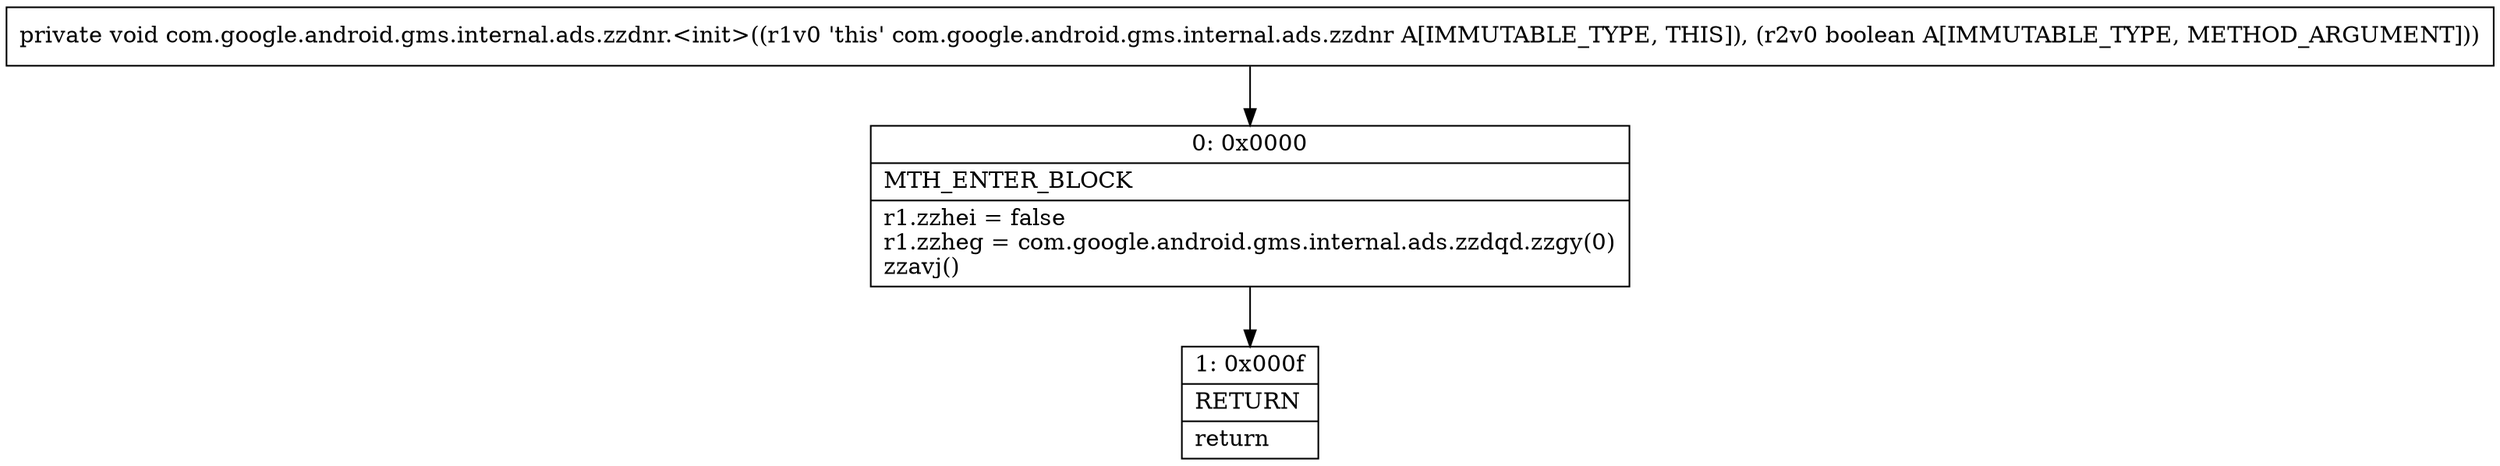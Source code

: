 digraph "CFG forcom.google.android.gms.internal.ads.zzdnr.\<init\>(Z)V" {
Node_0 [shape=record,label="{0\:\ 0x0000|MTH_ENTER_BLOCK\l|r1.zzhei = false\lr1.zzheg = com.google.android.gms.internal.ads.zzdqd.zzgy(0)\lzzavj()\l}"];
Node_1 [shape=record,label="{1\:\ 0x000f|RETURN\l|return\l}"];
MethodNode[shape=record,label="{private void com.google.android.gms.internal.ads.zzdnr.\<init\>((r1v0 'this' com.google.android.gms.internal.ads.zzdnr A[IMMUTABLE_TYPE, THIS]), (r2v0 boolean A[IMMUTABLE_TYPE, METHOD_ARGUMENT])) }"];
MethodNode -> Node_0;
Node_0 -> Node_1;
}

